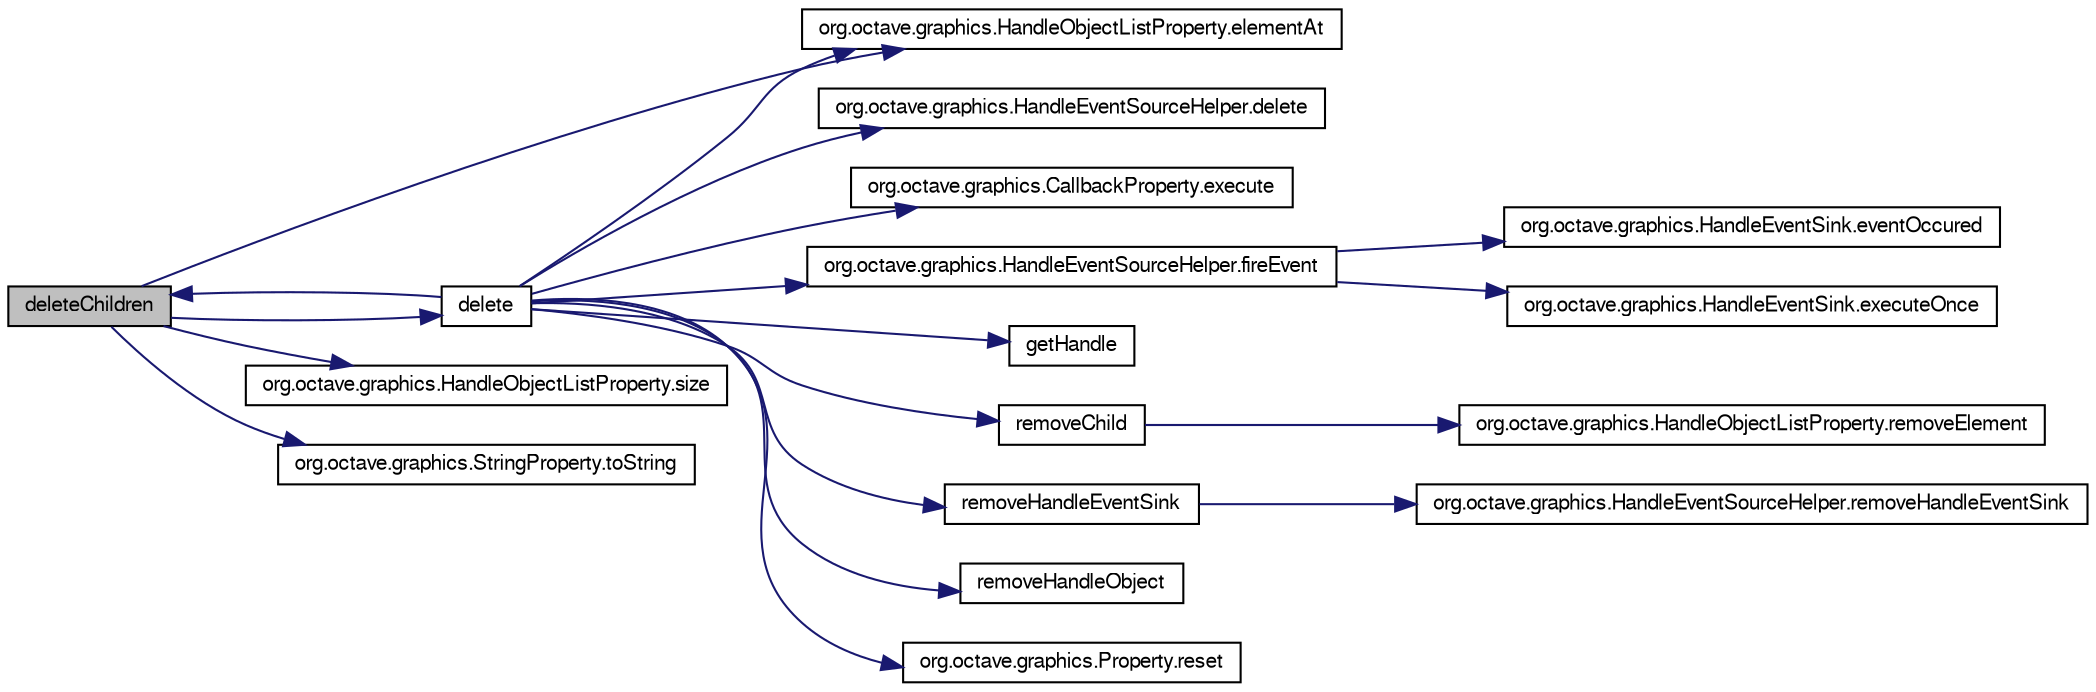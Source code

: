 digraph G
{
  edge [fontname="FreeSans",fontsize="10",labelfontname="FreeSans",labelfontsize="10"];
  node [fontname="FreeSans",fontsize="10",shape=record];
  rankdir="LR";
  Node1 [label="deleteChildren",height=0.2,width=0.4,color="black", fillcolor="grey75", style="filled" fontcolor="black"];
  Node1 -> Node2 [color="midnightblue",fontsize="10",style="solid",fontname="FreeSans"];
  Node2 [label="delete",height=0.2,width=0.4,color="black", fillcolor="white", style="filled",URL="$classorg_1_1octave_1_1graphics_1_1_handle_object.html#a7a4721d0a51e952c211e9b0fea4d8090"];
  Node2 -> Node3 [color="midnightblue",fontsize="10",style="solid",fontname="FreeSans"];
  Node3 [label="org.octave.graphics.HandleEventSourceHelper.delete",height=0.2,width=0.4,color="black", fillcolor="white", style="filled",URL="$classorg_1_1octave_1_1graphics_1_1_handle_event_source_helper.html#a7a4721d0a51e952c211e9b0fea4d8090"];
  Node2 -> Node1 [color="midnightblue",fontsize="10",style="solid",fontname="FreeSans"];
  Node2 -> Node4 [color="midnightblue",fontsize="10",style="solid",fontname="FreeSans"];
  Node4 [label="org.octave.graphics.HandleObjectListProperty.elementAt",height=0.2,width=0.4,color="black", fillcolor="white", style="filled",URL="$classorg_1_1octave_1_1graphics_1_1_handle_object_list_property.html#ad4f83b73289f32a66f2d7c611f830616"];
  Node2 -> Node5 [color="midnightblue",fontsize="10",style="solid",fontname="FreeSans"];
  Node5 [label="org.octave.graphics.CallbackProperty.execute",height=0.2,width=0.4,color="black", fillcolor="white", style="filled",URL="$classorg_1_1octave_1_1graphics_1_1_callback_property.html#a61af3e60b94ae3e748f6fbac1e794af7"];
  Node2 -> Node6 [color="midnightblue",fontsize="10",style="solid",fontname="FreeSans"];
  Node6 [label="org.octave.graphics.HandleEventSourceHelper.fireEvent",height=0.2,width=0.4,color="black", fillcolor="white", style="filled",URL="$classorg_1_1octave_1_1graphics_1_1_handle_event_source_helper.html#a5796b678f5ec69c49edfb0433a55fcdd"];
  Node6 -> Node7 [color="midnightblue",fontsize="10",style="solid",fontname="FreeSans"];
  Node7 [label="org.octave.graphics.HandleEventSink.eventOccured",height=0.2,width=0.4,color="black", fillcolor="white", style="filled",URL="$interfaceorg_1_1octave_1_1graphics_1_1_handle_event_sink.html#af57803a1a5423527ed510fa8f99837d3"];
  Node6 -> Node8 [color="midnightblue",fontsize="10",style="solid",fontname="FreeSans"];
  Node8 [label="org.octave.graphics.HandleEventSink.executeOnce",height=0.2,width=0.4,color="black", fillcolor="white", style="filled",URL="$interfaceorg_1_1octave_1_1graphics_1_1_handle_event_sink.html#a8e7a2e3153e7c94f6129087e2a6a62b5"];
  Node2 -> Node9 [color="midnightblue",fontsize="10",style="solid",fontname="FreeSans"];
  Node9 [label="getHandle",height=0.2,width=0.4,color="black", fillcolor="white", style="filled",URL="$classorg_1_1octave_1_1graphics_1_1_handle_object.html#a3207284cab419867fbf6a9fd174c6cf0"];
  Node2 -> Node10 [color="midnightblue",fontsize="10",style="solid",fontname="FreeSans"];
  Node10 [label="removeChild",height=0.2,width=0.4,color="black", fillcolor="white", style="filled",URL="$classorg_1_1octave_1_1graphics_1_1_handle_object.html#affde818e58d4c9210b1519dd5cab6ebc"];
  Node10 -> Node11 [color="midnightblue",fontsize="10",style="solid",fontname="FreeSans"];
  Node11 [label="org.octave.graphics.HandleObjectListProperty.removeElement",height=0.2,width=0.4,color="black", fillcolor="white", style="filled",URL="$classorg_1_1octave_1_1graphics_1_1_handle_object_list_property.html#a94297a98252f99143fe85f422ec282a3"];
  Node2 -> Node12 [color="midnightblue",fontsize="10",style="solid",fontname="FreeSans"];
  Node12 [label="removeHandleEventSink",height=0.2,width=0.4,color="black", fillcolor="white", style="filled",URL="$classorg_1_1octave_1_1graphics_1_1_handle_object.html#a39e96512c958e3e841cac9ca44f63057"];
  Node12 -> Node13 [color="midnightblue",fontsize="10",style="solid",fontname="FreeSans"];
  Node13 [label="org.octave.graphics.HandleEventSourceHelper.removeHandleEventSink",height=0.2,width=0.4,color="black", fillcolor="white", style="filled",URL="$classorg_1_1octave_1_1graphics_1_1_handle_event_source_helper.html#a39e96512c958e3e841cac9ca44f63057"];
  Node2 -> Node14 [color="midnightblue",fontsize="10",style="solid",fontname="FreeSans"];
  Node14 [label="removeHandleObject",height=0.2,width=0.4,color="black", fillcolor="white", style="filled",URL="$classorg_1_1octave_1_1graphics_1_1_handle_object.html#aec9142b5fb7d1f1819b94a2da7e0f7a1"];
  Node2 -> Node15 [color="midnightblue",fontsize="10",style="solid",fontname="FreeSans"];
  Node15 [label="org.octave.graphics.Property.reset",height=0.2,width=0.4,color="black", fillcolor="white", style="filled",URL="$classorg_1_1octave_1_1graphics_1_1_property.html#ab66b5dbada95d5c93af2876420fb49ec"];
  Node1 -> Node4 [color="midnightblue",fontsize="10",style="solid",fontname="FreeSans"];
  Node1 -> Node16 [color="midnightblue",fontsize="10",style="solid",fontname="FreeSans"];
  Node16 [label="org.octave.graphics.HandleObjectListProperty.size",height=0.2,width=0.4,color="black", fillcolor="white", style="filled",URL="$classorg_1_1octave_1_1graphics_1_1_handle_object_list_property.html#af4b57d21919c42d55af03391f91a1c08"];
  Node1 -> Node17 [color="midnightblue",fontsize="10",style="solid",fontname="FreeSans"];
  Node17 [label="org.octave.graphics.StringProperty.toString",height=0.2,width=0.4,color="black", fillcolor="white", style="filled",URL="$classorg_1_1octave_1_1graphics_1_1_string_property.html#ad146fa8579a5f8a876c4688cc5a68520"];
}
